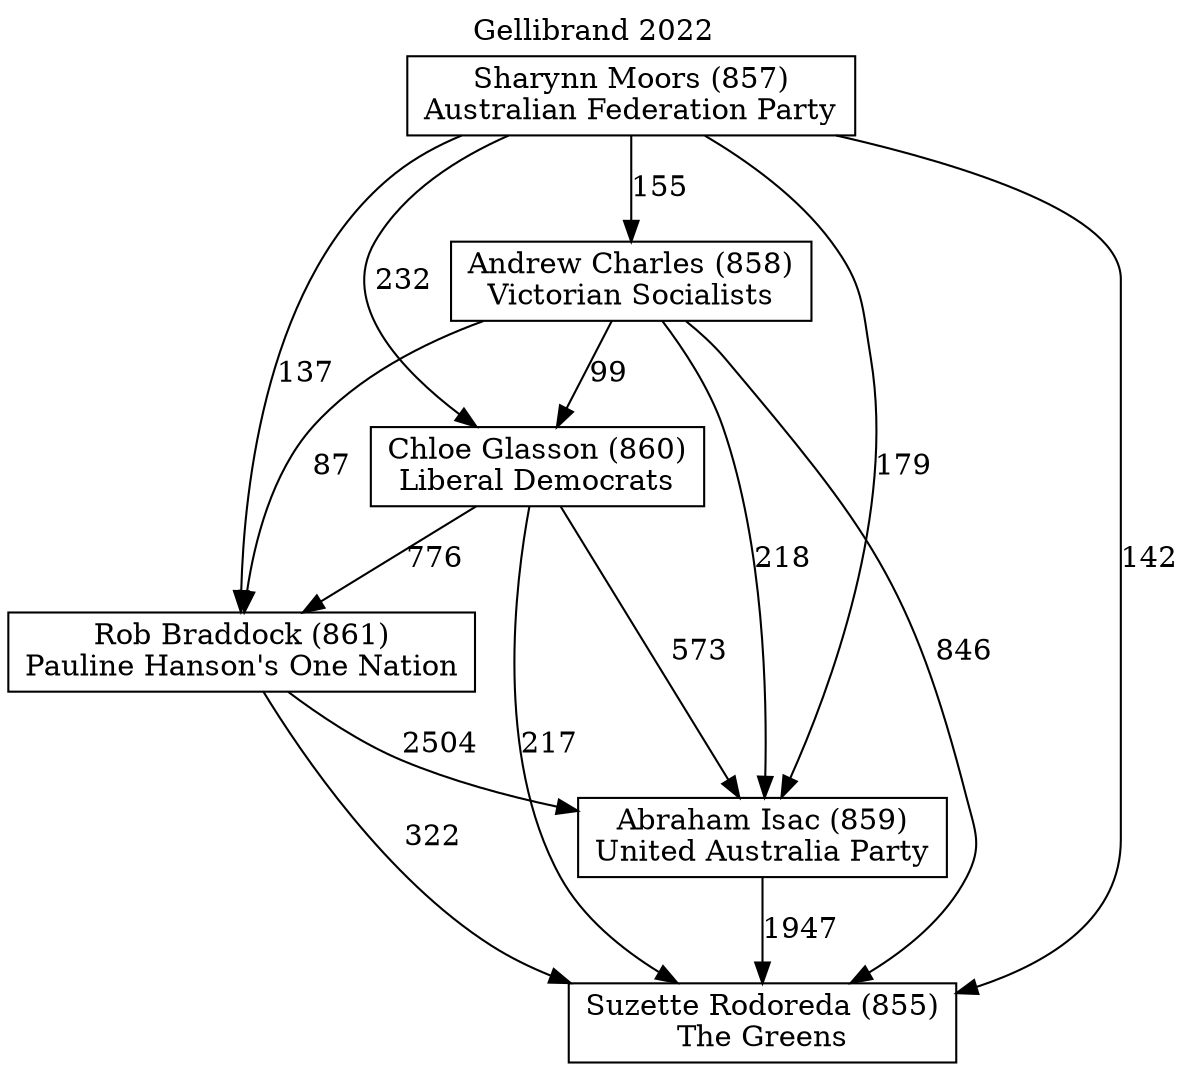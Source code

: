 // House preference flow
digraph "Suzette Rodoreda (855)_Gellibrand_2022" {
	graph [label="Gellibrand 2022" labelloc=t mclimit=10]
	node [shape=box]
	"Chloe Glasson (860)" [label="Chloe Glasson (860)
Liberal Democrats"]
	"Suzette Rodoreda (855)" [label="Suzette Rodoreda (855)
The Greens"]
	"Abraham Isac (859)" [label="Abraham Isac (859)
United Australia Party"]
	"Rob Braddock (861)" [label="Rob Braddock (861)
Pauline Hanson's One Nation"]
	"Sharynn Moors (857)" [label="Sharynn Moors (857)
Australian Federation Party"]
	"Andrew Charles (858)" [label="Andrew Charles (858)
Victorian Socialists"]
	"Sharynn Moors (857)" -> "Abraham Isac (859)" [label=179]
	"Sharynn Moors (857)" -> "Andrew Charles (858)" [label=155]
	"Andrew Charles (858)" -> "Chloe Glasson (860)" [label=99]
	"Chloe Glasson (860)" -> "Abraham Isac (859)" [label=573]
	"Sharynn Moors (857)" -> "Suzette Rodoreda (855)" [label=142]
	"Rob Braddock (861)" -> "Abraham Isac (859)" [label=2504]
	"Chloe Glasson (860)" -> "Rob Braddock (861)" [label=776]
	"Rob Braddock (861)" -> "Suzette Rodoreda (855)" [label=322]
	"Sharynn Moors (857)" -> "Chloe Glasson (860)" [label=232]
	"Chloe Glasson (860)" -> "Suzette Rodoreda (855)" [label=217]
	"Andrew Charles (858)" -> "Abraham Isac (859)" [label=218]
	"Andrew Charles (858)" -> "Rob Braddock (861)" [label=87]
	"Andrew Charles (858)" -> "Suzette Rodoreda (855)" [label=846]
	"Abraham Isac (859)" -> "Suzette Rodoreda (855)" [label=1947]
	"Sharynn Moors (857)" -> "Rob Braddock (861)" [label=137]
}
